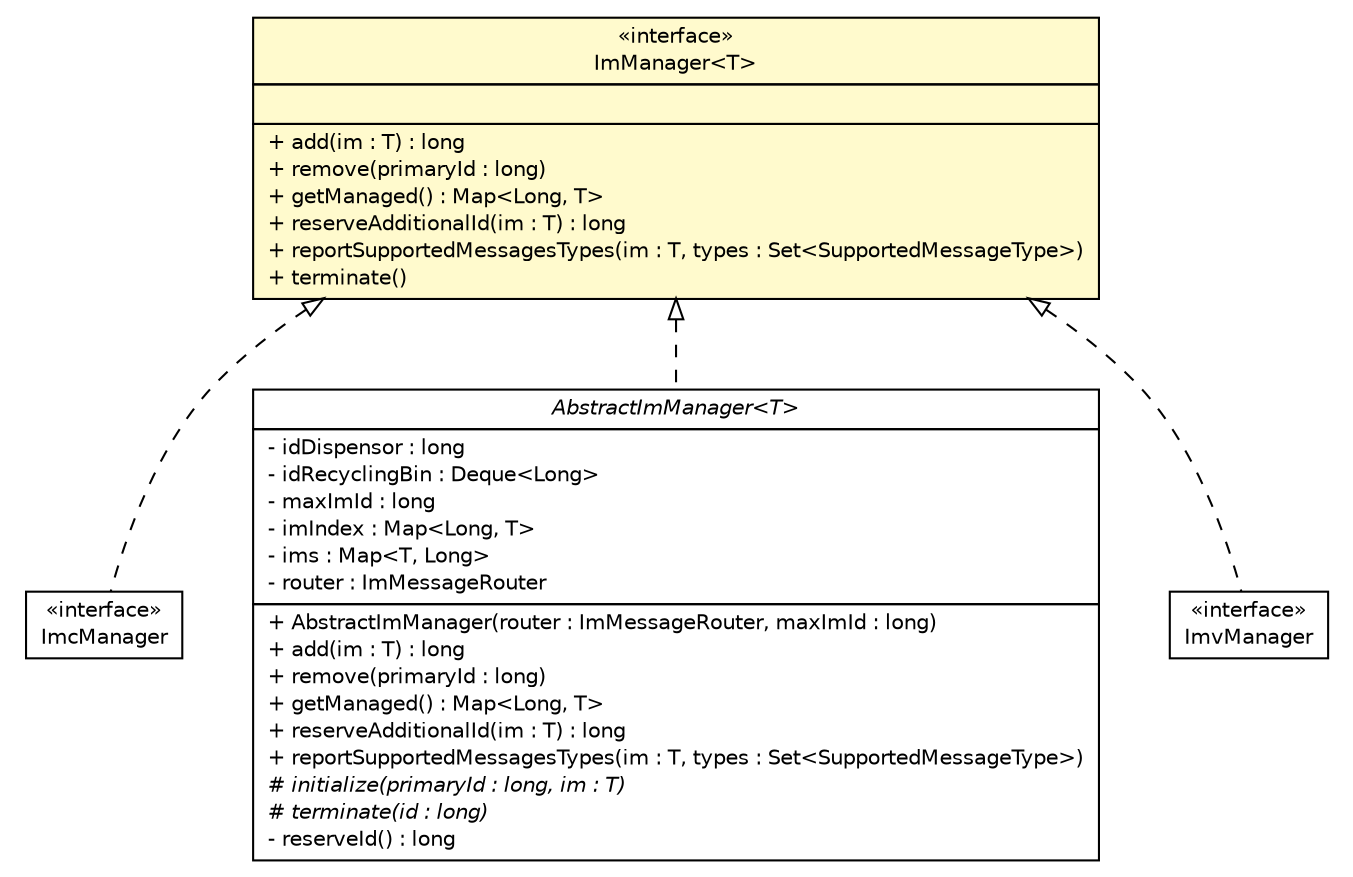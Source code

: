 #!/usr/local/bin/dot
#
# Class diagram 
# Generated by UMLGraph version R5_6 (http://www.umlgraph.org/)
#

digraph G {
	edge [fontname="Helvetica",fontsize=10,labelfontname="Helvetica",labelfontsize=10];
	node [fontname="Helvetica",fontsize=10,shape=plaintext];
	nodesep=0.25;
	ranksep=0.5;
	// de.hsbremen.tc.tnc.tnccs.im.manager.ImcManager
	c20159 [label=<<table title="de.hsbremen.tc.tnc.tnccs.im.manager.ImcManager" border="0" cellborder="1" cellspacing="0" cellpadding="2" port="p" href="./ImcManager.html">
		<tr><td><table border="0" cellspacing="0" cellpadding="1">
<tr><td align="center" balign="center"> &#171;interface&#187; </td></tr>
<tr><td align="center" balign="center"> ImcManager </td></tr>
		</table></td></tr>
		</table>>, URL="./ImcManager.html", fontname="Helvetica", fontcolor="black", fontsize=10.0];
	// de.hsbremen.tc.tnc.tnccs.im.manager.ImManager<T>
	c20160 [label=<<table title="de.hsbremen.tc.tnc.tnccs.im.manager.ImManager" border="0" cellborder="1" cellspacing="0" cellpadding="2" port="p" bgcolor="lemonChiffon" href="./ImManager.html">
		<tr><td><table border="0" cellspacing="0" cellpadding="1">
<tr><td align="center" balign="center"> &#171;interface&#187; </td></tr>
<tr><td align="center" balign="center"> ImManager&lt;T&gt; </td></tr>
		</table></td></tr>
		<tr><td><table border="0" cellspacing="0" cellpadding="1">
<tr><td align="left" balign="left">  </td></tr>
		</table></td></tr>
		<tr><td><table border="0" cellspacing="0" cellpadding="1">
<tr><td align="left" balign="left"> + add(im : T) : long </td></tr>
<tr><td align="left" balign="left"> + remove(primaryId : long) </td></tr>
<tr><td align="left" balign="left"> + getManaged() : Map&lt;Long, T&gt; </td></tr>
<tr><td align="left" balign="left"> + reserveAdditionalId(im : T) : long </td></tr>
<tr><td align="left" balign="left"> + reportSupportedMessagesTypes(im : T, types : Set&lt;SupportedMessageType&gt;) </td></tr>
<tr><td align="left" balign="left"> + terminate() </td></tr>
		</table></td></tr>
		</table>>, URL="./ImManager.html", fontname="Helvetica", fontcolor="black", fontsize=10.0];
	// de.hsbremen.tc.tnc.tnccs.im.manager.AbstractImManager<T>
	c20162 [label=<<table title="de.hsbremen.tc.tnc.tnccs.im.manager.AbstractImManager" border="0" cellborder="1" cellspacing="0" cellpadding="2" port="p" href="./AbstractImManager.html">
		<tr><td><table border="0" cellspacing="0" cellpadding="1">
<tr><td align="center" balign="center"><font face="Helvetica-Oblique"> AbstractImManager&lt;T&gt; </font></td></tr>
		</table></td></tr>
		<tr><td><table border="0" cellspacing="0" cellpadding="1">
<tr><td align="left" balign="left"> - idDispensor : long </td></tr>
<tr><td align="left" balign="left"> - idRecyclingBin : Deque&lt;Long&gt; </td></tr>
<tr><td align="left" balign="left"> - maxImId : long </td></tr>
<tr><td align="left" balign="left"> - imIndex : Map&lt;Long, T&gt; </td></tr>
<tr><td align="left" balign="left"> - ims : Map&lt;T, Long&gt; </td></tr>
<tr><td align="left" balign="left"> - router : ImMessageRouter </td></tr>
		</table></td></tr>
		<tr><td><table border="0" cellspacing="0" cellpadding="1">
<tr><td align="left" balign="left"> + AbstractImManager(router : ImMessageRouter, maxImId : long) </td></tr>
<tr><td align="left" balign="left"> + add(im : T) : long </td></tr>
<tr><td align="left" balign="left"> + remove(primaryId : long) </td></tr>
<tr><td align="left" balign="left"> + getManaged() : Map&lt;Long, T&gt; </td></tr>
<tr><td align="left" balign="left"> + reserveAdditionalId(im : T) : long </td></tr>
<tr><td align="left" balign="left"> + reportSupportedMessagesTypes(im : T, types : Set&lt;SupportedMessageType&gt;) </td></tr>
<tr><td align="left" balign="left"><font face="Helvetica-Oblique" point-size="10.0"> # initialize(primaryId : long, im : T) </font></td></tr>
<tr><td align="left" balign="left"><font face="Helvetica-Oblique" point-size="10.0"> # terminate(id : long) </font></td></tr>
<tr><td align="left" balign="left"> - reserveId() : long </td></tr>
		</table></td></tr>
		</table>>, URL="./AbstractImManager.html", fontname="Helvetica", fontcolor="black", fontsize=10.0];
	// de.hsbremen.tc.tnc.tnccs.im.manager.ImvManager
	c20163 [label=<<table title="de.hsbremen.tc.tnc.tnccs.im.manager.ImvManager" border="0" cellborder="1" cellspacing="0" cellpadding="2" port="p" href="./ImvManager.html">
		<tr><td><table border="0" cellspacing="0" cellpadding="1">
<tr><td align="center" balign="center"> &#171;interface&#187; </td></tr>
<tr><td align="center" balign="center"> ImvManager </td></tr>
		</table></td></tr>
		</table>>, URL="./ImvManager.html", fontname="Helvetica", fontcolor="black", fontsize=10.0];
	//de.hsbremen.tc.tnc.tnccs.im.manager.ImcManager implements de.hsbremen.tc.tnc.tnccs.im.manager.ImManager<T>
	c20160:p -> c20159:p [dir=back,arrowtail=empty,style=dashed];
	//de.hsbremen.tc.tnc.tnccs.im.manager.AbstractImManager<T> implements de.hsbremen.tc.tnc.tnccs.im.manager.ImManager<T>
	c20160:p -> c20162:p [dir=back,arrowtail=empty,style=dashed];
	//de.hsbremen.tc.tnc.tnccs.im.manager.ImvManager implements de.hsbremen.tc.tnc.tnccs.im.manager.ImManager<T>
	c20160:p -> c20163:p [dir=back,arrowtail=empty,style=dashed];
}

